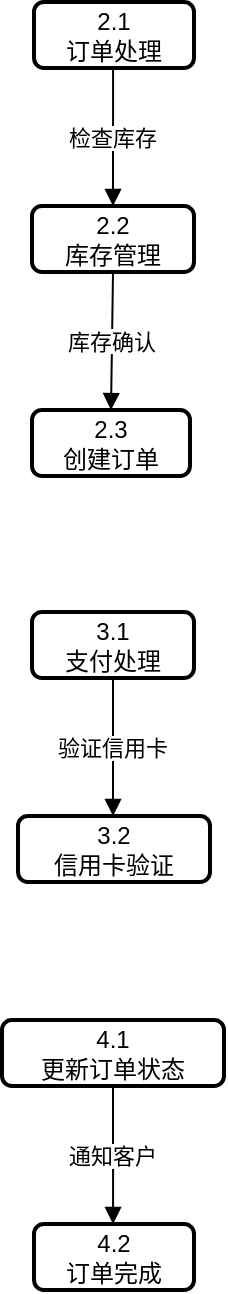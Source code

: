 <mxfile version="22.1.15" type="github">
  <diagram name="第 1 页" id="DpUzbHpVL3DSfYZdSupo">
    <mxGraphModel dx="1514" dy="857" grid="1" gridSize="10" guides="1" tooltips="1" connect="1" arrows="1" fold="1" page="1" pageScale="1" pageWidth="827" pageHeight="1169" math="0" shadow="0">
      <root>
        <mxCell id="0" />
        <mxCell id="1" parent="0" />
        <mxCell id="an6K6NQJUsT61qSAPtYk-1" value="2.1&#xa;订单处理" style="whiteSpace=wrap;strokeWidth=2;rounded=1;" parent="1" vertex="1">
          <mxGeometry x="36" y="20" width="80" height="33" as="geometry" />
        </mxCell>
        <mxCell id="an6K6NQJUsT61qSAPtYk-2" value="2.2&#xa;库存管理" style="whiteSpace=wrap;strokeWidth=2;rounded=1;" parent="1" vertex="1">
          <mxGeometry x="35" y="122" width="81" height="33" as="geometry" />
        </mxCell>
        <mxCell id="an6K6NQJUsT61qSAPtYk-3" value="2.3&#xa;创建订单" style="whiteSpace=wrap;strokeWidth=2;rounded=1;" parent="1" vertex="1">
          <mxGeometry x="35" y="224" width="79" height="33" as="geometry" />
        </mxCell>
        <mxCell id="an6K6NQJUsT61qSAPtYk-4" value="3.1&#xa;支付处理" style="whiteSpace=wrap;strokeWidth=2;rounded=1;" parent="1" vertex="1">
          <mxGeometry x="35" y="325" width="81" height="33" as="geometry" />
        </mxCell>
        <mxCell id="an6K6NQJUsT61qSAPtYk-5" value="3.2&#xa;信用卡验证" style="whiteSpace=wrap;strokeWidth=2;rounded=1;" parent="1" vertex="1">
          <mxGeometry x="28" y="427" width="96" height="33" as="geometry" />
        </mxCell>
        <mxCell id="an6K6NQJUsT61qSAPtYk-6" value="4.1&#xa;更新订单状态" style="whiteSpace=wrap;strokeWidth=2;rounded=1;" parent="1" vertex="1">
          <mxGeometry x="20" y="529" width="111" height="33" as="geometry" />
        </mxCell>
        <mxCell id="an6K6NQJUsT61qSAPtYk-7" value="4.2&#xa;订单完成" style="whiteSpace=wrap;strokeWidth=2;rounded=1;" parent="1" vertex="1">
          <mxGeometry x="36" y="631" width="80" height="33" as="geometry" />
        </mxCell>
        <mxCell id="an6K6NQJUsT61qSAPtYk-8" value="检查库存" style="curved=1;startArrow=none;endArrow=block;exitX=0.494;exitY=1.012;entryX=0.5;entryY=-0.006;rounded=0;" parent="1" source="an6K6NQJUsT61qSAPtYk-1" target="an6K6NQJUsT61qSAPtYk-2" edge="1">
          <mxGeometry relative="1" as="geometry">
            <Array as="points" />
          </mxGeometry>
        </mxCell>
        <mxCell id="an6K6NQJUsT61qSAPtYk-9" value="库存确认" style="curved=1;startArrow=none;endArrow=block;exitX=0.5;exitY=1.006;entryX=0.5;entryY=-0.012;rounded=0;" parent="1" source="an6K6NQJUsT61qSAPtYk-2" target="an6K6NQJUsT61qSAPtYk-3" edge="1">
          <mxGeometry relative="1" as="geometry">
            <Array as="points" />
          </mxGeometry>
        </mxCell>
        <mxCell id="an6K6NQJUsT61qSAPtYk-11" value="验证信用卡" style="curved=1;startArrow=none;endArrow=block;exitX=0.5;exitY=1.024;entryX=0.495;entryY=0.006;rounded=0;" parent="1" source="an6K6NQJUsT61qSAPtYk-4" target="an6K6NQJUsT61qSAPtYk-5" edge="1">
          <mxGeometry relative="1" as="geometry">
            <Array as="points" />
          </mxGeometry>
        </mxCell>
        <mxCell id="an6K6NQJUsT61qSAPtYk-13" value="通知客户" style="curved=1;startArrow=none;endArrow=block;exitX=0.5;exitY=1.012;entryX=0.494;entryY=-0.006;rounded=0;" parent="1" source="an6K6NQJUsT61qSAPtYk-6" target="an6K6NQJUsT61qSAPtYk-7" edge="1">
          <mxGeometry relative="1" as="geometry">
            <Array as="points" />
          </mxGeometry>
        </mxCell>
      </root>
    </mxGraphModel>
  </diagram>
</mxfile>
